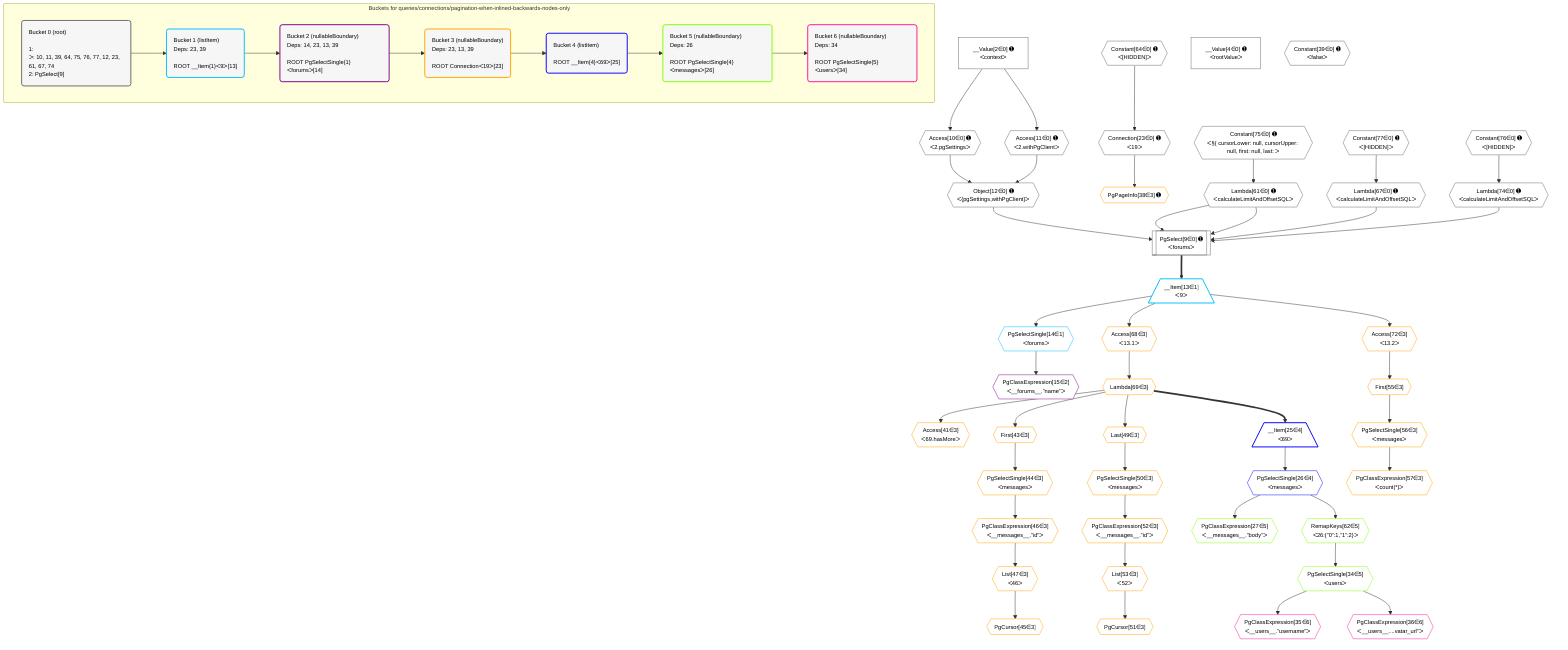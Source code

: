 %%{init: {'themeVariables': { 'fontSize': '12px'}}}%%
graph TD
    classDef path fill:#eee,stroke:#000,color:#000
    classDef plan fill:#fff,stroke-width:1px,color:#000
    classDef itemplan fill:#fff,stroke-width:2px,color:#000
    classDef unbatchedplan fill:#dff,stroke-width:1px,color:#000
    classDef sideeffectplan fill:#fcc,stroke-width:2px,color:#000
    classDef bucket fill:#f6f6f6,color:#000,stroke-width:2px,text-align:left


    %% plan dependencies
    PgSelect9[["PgSelect[9∈0] ➊<br />ᐸforumsᐳ"]]:::plan
    Object12{{"Object[12∈0] ➊<br />ᐸ{pgSettings,withPgClient}ᐳ"}}:::plan
    Lambda61{{"Lambda[61∈0] ➊<br />ᐸcalculateLimitAndOffsetSQLᐳ"}}:::plan
    Lambda67{{"Lambda[67∈0] ➊<br />ᐸcalculateLimitAndOffsetSQLᐳ"}}:::plan
    Lambda74{{"Lambda[74∈0] ➊<br />ᐸcalculateLimitAndOffsetSQLᐳ"}}:::plan
    Object12 & Lambda61 & Lambda67 & Lambda61 & Lambda74 --> PgSelect9
    Access10{{"Access[10∈0] ➊<br />ᐸ2.pgSettingsᐳ"}}:::plan
    Access11{{"Access[11∈0] ➊<br />ᐸ2.withPgClientᐳ"}}:::plan
    Access10 & Access11 --> Object12
    __Value2["__Value[2∈0] ➊<br />ᐸcontextᐳ"]:::plan
    __Value2 --> Access10
    __Value2 --> Access11
    Connection23{{"Connection[23∈0] ➊<br />ᐸ19ᐳ"}}:::plan
    Constant64{{"Constant[64∈0] ➊<br />ᐸ[HIDDEN]ᐳ"}}:::plan
    Constant64 --> Connection23
    Constant75{{"Constant[75∈0] ➊<br />ᐸ§{ cursorLower: null, cursorUpper: null, first: null, last: ᐳ"}}:::plan
    Constant75 --> Lambda61
    Constant77{{"Constant[77∈0] ➊<br />ᐸ[HIDDEN]ᐳ"}}:::plan
    Constant77 --> Lambda67
    Constant76{{"Constant[76∈0] ➊<br />ᐸ[HIDDEN]ᐳ"}}:::plan
    Constant76 --> Lambda74
    __Value4["__Value[4∈0] ➊<br />ᐸrootValueᐳ"]:::plan
    Constant39{{"Constant[39∈0] ➊<br />ᐸfalseᐳ"}}:::plan
    __Item13[/"__Item[13∈1]<br />ᐸ9ᐳ"\]:::itemplan
    PgSelect9 ==> __Item13
    PgSelectSingle14{{"PgSelectSingle[14∈1]<br />ᐸforumsᐳ"}}:::plan
    __Item13 --> PgSelectSingle14
    PgClassExpression15{{"PgClassExpression[15∈2]<br />ᐸ__forums__.”name”ᐳ"}}:::plan
    PgSelectSingle14 --> PgClassExpression15
    PgPageInfo38{{"PgPageInfo[38∈3] ➊"}}:::plan
    Connection23 --> PgPageInfo38
    Access41{{"Access[41∈3]<br />ᐸ69.hasMoreᐳ"}}:::plan
    Lambda69{{"Lambda[69∈3]"}}:::plan
    Lambda69 --> Access41
    First43{{"First[43∈3]"}}:::plan
    Lambda69 --> First43
    PgSelectSingle44{{"PgSelectSingle[44∈3]<br />ᐸmessagesᐳ"}}:::plan
    First43 --> PgSelectSingle44
    PgCursor45{{"PgCursor[45∈3]"}}:::plan
    List47{{"List[47∈3]<br />ᐸ46ᐳ"}}:::plan
    List47 --> PgCursor45
    PgClassExpression46{{"PgClassExpression[46∈3]<br />ᐸ__messages__.”id”ᐳ"}}:::plan
    PgSelectSingle44 --> PgClassExpression46
    PgClassExpression46 --> List47
    Last49{{"Last[49∈3]"}}:::plan
    Lambda69 --> Last49
    PgSelectSingle50{{"PgSelectSingle[50∈3]<br />ᐸmessagesᐳ"}}:::plan
    Last49 --> PgSelectSingle50
    PgCursor51{{"PgCursor[51∈3]"}}:::plan
    List53{{"List[53∈3]<br />ᐸ52ᐳ"}}:::plan
    List53 --> PgCursor51
    PgClassExpression52{{"PgClassExpression[52∈3]<br />ᐸ__messages__.”id”ᐳ"}}:::plan
    PgSelectSingle50 --> PgClassExpression52
    PgClassExpression52 --> List53
    First55{{"First[55∈3]"}}:::plan
    Access72{{"Access[72∈3]<br />ᐸ13.2ᐳ"}}:::plan
    Access72 --> First55
    PgSelectSingle56{{"PgSelectSingle[56∈3]<br />ᐸmessagesᐳ"}}:::plan
    First55 --> PgSelectSingle56
    PgClassExpression57{{"PgClassExpression[57∈3]<br />ᐸcount(*)ᐳ"}}:::plan
    PgSelectSingle56 --> PgClassExpression57
    Access68{{"Access[68∈3]<br />ᐸ13.1ᐳ"}}:::plan
    __Item13 --> Access68
    Access68 --> Lambda69
    __Item13 --> Access72
    __Item25[/"__Item[25∈4]<br />ᐸ69ᐳ"\]:::itemplan
    Lambda69 ==> __Item25
    PgSelectSingle26{{"PgSelectSingle[26∈4]<br />ᐸmessagesᐳ"}}:::plan
    __Item25 --> PgSelectSingle26
    PgClassExpression27{{"PgClassExpression[27∈5]<br />ᐸ__messages__.”body”ᐳ"}}:::plan
    PgSelectSingle26 --> PgClassExpression27
    PgSelectSingle34{{"PgSelectSingle[34∈5]<br />ᐸusersᐳ"}}:::plan
    RemapKeys62{{"RemapKeys[62∈5]<br />ᐸ26:{”0”:1,”1”:2}ᐳ"}}:::plan
    RemapKeys62 --> PgSelectSingle34
    PgSelectSingle26 --> RemapKeys62
    PgClassExpression35{{"PgClassExpression[35∈6]<br />ᐸ__users__.”username”ᐳ"}}:::plan
    PgSelectSingle34 --> PgClassExpression35
    PgClassExpression36{{"PgClassExpression[36∈6]<br />ᐸ__users__....vatar_url”ᐳ"}}:::plan
    PgSelectSingle34 --> PgClassExpression36

    %% define steps

    subgraph "Buckets for queries/connections/pagination-when-inlined-backwards-nodes-only"
    Bucket0("Bucket 0 (root)<br /><br />1: <br />ᐳ: 10, 11, 39, 64, 75, 76, 77, 12, 23, 61, 67, 74<br />2: PgSelect[9]"):::bucket
    classDef bucket0 stroke:#696969
    class Bucket0,__Value2,__Value4,PgSelect9,Access10,Access11,Object12,Connection23,Constant39,Lambda61,Constant64,Lambda67,Lambda74,Constant75,Constant76,Constant77 bucket0
    Bucket1("Bucket 1 (listItem)<br />Deps: 23, 39<br /><br />ROOT __Item{1}ᐸ9ᐳ[13]"):::bucket
    classDef bucket1 stroke:#00bfff
    class Bucket1,__Item13,PgSelectSingle14 bucket1
    Bucket2("Bucket 2 (nullableBoundary)<br />Deps: 14, 23, 13, 39<br /><br />ROOT PgSelectSingle{1}ᐸforumsᐳ[14]"):::bucket
    classDef bucket2 stroke:#7f007f
    class Bucket2,PgClassExpression15 bucket2
    Bucket3("Bucket 3 (nullableBoundary)<br />Deps: 23, 13, 39<br /><br />ROOT Connectionᐸ19ᐳ[23]"):::bucket
    classDef bucket3 stroke:#ffa500
    class Bucket3,PgPageInfo38,Access41,First43,PgSelectSingle44,PgCursor45,PgClassExpression46,List47,Last49,PgSelectSingle50,PgCursor51,PgClassExpression52,List53,First55,PgSelectSingle56,PgClassExpression57,Access68,Lambda69,Access72 bucket3
    Bucket4("Bucket 4 (listItem)<br /><br />ROOT __Item{4}ᐸ69ᐳ[25]"):::bucket
    classDef bucket4 stroke:#0000ff
    class Bucket4,__Item25,PgSelectSingle26 bucket4
    Bucket5("Bucket 5 (nullableBoundary)<br />Deps: 26<br /><br />ROOT PgSelectSingle{4}ᐸmessagesᐳ[26]"):::bucket
    classDef bucket5 stroke:#7fff00
    class Bucket5,PgClassExpression27,PgSelectSingle34,RemapKeys62 bucket5
    Bucket6("Bucket 6 (nullableBoundary)<br />Deps: 34<br /><br />ROOT PgSelectSingle{5}ᐸusersᐳ[34]"):::bucket
    classDef bucket6 stroke:#ff1493
    class Bucket6,PgClassExpression35,PgClassExpression36 bucket6
    Bucket0 --> Bucket1
    Bucket1 --> Bucket2
    Bucket2 --> Bucket3
    Bucket3 --> Bucket4
    Bucket4 --> Bucket5
    Bucket5 --> Bucket6
    end